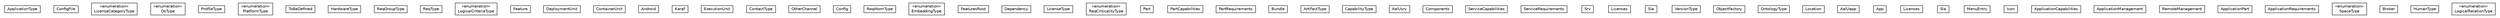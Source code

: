 #!/usr/local/bin/dot
#
# Class diagram 
# Generated by UMLGraph version R5_6-24-gf6e263 (http://www.umlgraph.org/)
#

digraph G {
	edge [fontname="Helvetica",fontsize=10,labelfontname="Helvetica",labelfontsize=10];
	node [fontname="Helvetica",fontsize=10,shape=plaintext];
	nodesep=0.25;
	ranksep=0.5;
	// org.universAAL.ucc.model.usrv.ApplicationType
	c1360555 [label=<<table title="org.universAAL.ucc.model.usrv.ApplicationType" border="0" cellborder="1" cellspacing="0" cellpadding="2" port="p" href="./ApplicationType.html">
		<tr><td><table border="0" cellspacing="0" cellpadding="1">
<tr><td align="center" balign="center"> ApplicationType </td></tr>
		</table></td></tr>
		</table>>, URL="./ApplicationType.html", fontname="Helvetica", fontcolor="black", fontsize=10.0];
	// org.universAAL.ucc.model.usrv.ConfigFile
	c1360556 [label=<<table title="org.universAAL.ucc.model.usrv.ConfigFile" border="0" cellborder="1" cellspacing="0" cellpadding="2" port="p" href="./ConfigFile.html">
		<tr><td><table border="0" cellspacing="0" cellpadding="1">
<tr><td align="center" balign="center"> ConfigFile </td></tr>
		</table></td></tr>
		</table>>, URL="./ConfigFile.html", fontname="Helvetica", fontcolor="black", fontsize=10.0];
	// org.universAAL.ucc.model.usrv.LicenseCategoryType
	c1360557 [label=<<table title="org.universAAL.ucc.model.usrv.LicenseCategoryType" border="0" cellborder="1" cellspacing="0" cellpadding="2" port="p" href="./LicenseCategoryType.html">
		<tr><td><table border="0" cellspacing="0" cellpadding="1">
<tr><td align="center" balign="center"> &#171;enumeration&#187; </td></tr>
<tr><td align="center" balign="center"> LicenseCategoryType </td></tr>
		</table></td></tr>
		</table>>, URL="./LicenseCategoryType.html", fontname="Helvetica", fontcolor="black", fontsize=10.0];
	// org.universAAL.ucc.model.usrv.OsType
	c1360558 [label=<<table title="org.universAAL.ucc.model.usrv.OsType" border="0" cellborder="1" cellspacing="0" cellpadding="2" port="p" href="./OsType.html">
		<tr><td><table border="0" cellspacing="0" cellpadding="1">
<tr><td align="center" balign="center"> &#171;enumeration&#187; </td></tr>
<tr><td align="center" balign="center"> OsType </td></tr>
		</table></td></tr>
		</table>>, URL="./OsType.html", fontname="Helvetica", fontcolor="black", fontsize=10.0];
	// org.universAAL.ucc.model.usrv.ProfileType
	c1360559 [label=<<table title="org.universAAL.ucc.model.usrv.ProfileType" border="0" cellborder="1" cellspacing="0" cellpadding="2" port="p" href="./ProfileType.html">
		<tr><td><table border="0" cellspacing="0" cellpadding="1">
<tr><td align="center" balign="center"> ProfileType </td></tr>
		</table></td></tr>
		</table>>, URL="./ProfileType.html", fontname="Helvetica", fontcolor="black", fontsize=10.0];
	// org.universAAL.ucc.model.usrv.PlatformType
	c1360560 [label=<<table title="org.universAAL.ucc.model.usrv.PlatformType" border="0" cellborder="1" cellspacing="0" cellpadding="2" port="p" href="./PlatformType.html">
		<tr><td><table border="0" cellspacing="0" cellpadding="1">
<tr><td align="center" balign="center"> &#171;enumeration&#187; </td></tr>
<tr><td align="center" balign="center"> PlatformType </td></tr>
		</table></td></tr>
		</table>>, URL="./PlatformType.html", fontname="Helvetica", fontcolor="black", fontsize=10.0];
	// org.universAAL.ucc.model.usrv.ToBeDefined
	c1360561 [label=<<table title="org.universAAL.ucc.model.usrv.ToBeDefined" border="0" cellborder="1" cellspacing="0" cellpadding="2" port="p" href="./ToBeDefined.html">
		<tr><td><table border="0" cellspacing="0" cellpadding="1">
<tr><td align="center" balign="center"> ToBeDefined </td></tr>
		</table></td></tr>
		</table>>, URL="./ToBeDefined.html", fontname="Helvetica", fontcolor="black", fontsize=10.0];
	// org.universAAL.ucc.model.usrv.HardwareType
	c1360562 [label=<<table title="org.universAAL.ucc.model.usrv.HardwareType" border="0" cellborder="1" cellspacing="0" cellpadding="2" port="p" href="./HardwareType.html">
		<tr><td><table border="0" cellspacing="0" cellpadding="1">
<tr><td align="center" balign="center"> HardwareType </td></tr>
		</table></td></tr>
		</table>>, URL="./HardwareType.html", fontname="Helvetica", fontcolor="black", fontsize=10.0];
	// org.universAAL.ucc.model.usrv.ReqGroupType
	c1360563 [label=<<table title="org.universAAL.ucc.model.usrv.ReqGroupType" border="0" cellborder="1" cellspacing="0" cellpadding="2" port="p" href="./ReqGroupType.html">
		<tr><td><table border="0" cellspacing="0" cellpadding="1">
<tr><td align="center" balign="center"> ReqGroupType </td></tr>
		</table></td></tr>
		</table>>, URL="./ReqGroupType.html", fontname="Helvetica", fontcolor="black", fontsize=10.0];
	// org.universAAL.ucc.model.usrv.ReqType
	c1360564 [label=<<table title="org.universAAL.ucc.model.usrv.ReqType" border="0" cellborder="1" cellspacing="0" cellpadding="2" port="p" href="./ReqType.html">
		<tr><td><table border="0" cellspacing="0" cellpadding="1">
<tr><td align="center" balign="center"> ReqType </td></tr>
		</table></td></tr>
		</table>>, URL="./ReqType.html", fontname="Helvetica", fontcolor="black", fontsize=10.0];
	// org.universAAL.ucc.model.usrv.LogicalCriteriaType
	c1360565 [label=<<table title="org.universAAL.ucc.model.usrv.LogicalCriteriaType" border="0" cellborder="1" cellspacing="0" cellpadding="2" port="p" href="./LogicalCriteriaType.html">
		<tr><td><table border="0" cellspacing="0" cellpadding="1">
<tr><td align="center" balign="center"> &#171;enumeration&#187; </td></tr>
<tr><td align="center" balign="center"> LogicalCriteriaType </td></tr>
		</table></td></tr>
		</table>>, URL="./LogicalCriteriaType.html", fontname="Helvetica", fontcolor="black", fontsize=10.0];
	// org.universAAL.ucc.model.usrv.Feature
	c1360566 [label=<<table title="org.universAAL.ucc.model.usrv.Feature" border="0" cellborder="1" cellspacing="0" cellpadding="2" port="p" href="./Feature.html">
		<tr><td><table border="0" cellspacing="0" cellpadding="1">
<tr><td align="center" balign="center"> Feature </td></tr>
		</table></td></tr>
		</table>>, URL="./Feature.html", fontname="Helvetica", fontcolor="black", fontsize=10.0];
	// org.universAAL.ucc.model.usrv.DeploymentUnit
	c1360567 [label=<<table title="org.universAAL.ucc.model.usrv.DeploymentUnit" border="0" cellborder="1" cellspacing="0" cellpadding="2" port="p" href="./DeploymentUnit.html">
		<tr><td><table border="0" cellspacing="0" cellpadding="1">
<tr><td align="center" balign="center"> DeploymentUnit </td></tr>
		</table></td></tr>
		</table>>, URL="./DeploymentUnit.html", fontname="Helvetica", fontcolor="black", fontsize=10.0];
	// org.universAAL.ucc.model.usrv.DeploymentUnit.ContainerUnit
	c1360568 [label=<<table title="org.universAAL.ucc.model.usrv.DeploymentUnit.ContainerUnit" border="0" cellborder="1" cellspacing="0" cellpadding="2" port="p" href="./DeploymentUnit.ContainerUnit.html">
		<tr><td><table border="0" cellspacing="0" cellpadding="1">
<tr><td align="center" balign="center"> ContainerUnit </td></tr>
		</table></td></tr>
		</table>>, URL="./DeploymentUnit.ContainerUnit.html", fontname="Helvetica", fontcolor="black", fontsize=10.0];
	// org.universAAL.ucc.model.usrv.DeploymentUnit.ContainerUnit.Android
	c1360569 [label=<<table title="org.universAAL.ucc.model.usrv.DeploymentUnit.ContainerUnit.Android" border="0" cellborder="1" cellspacing="0" cellpadding="2" port="p" href="./DeploymentUnit.ContainerUnit.Android.html">
		<tr><td><table border="0" cellspacing="0" cellpadding="1">
<tr><td align="center" balign="center"> Android </td></tr>
		</table></td></tr>
		</table>>, URL="./DeploymentUnit.ContainerUnit.Android.html", fontname="Helvetica", fontcolor="black", fontsize=10.0];
	// org.universAAL.ucc.model.usrv.DeploymentUnit.ContainerUnit.Karaf
	c1360570 [label=<<table title="org.universAAL.ucc.model.usrv.DeploymentUnit.ContainerUnit.Karaf" border="0" cellborder="1" cellspacing="0" cellpadding="2" port="p" href="./DeploymentUnit.ContainerUnit.Karaf.html">
		<tr><td><table border="0" cellspacing="0" cellpadding="1">
<tr><td align="center" balign="center"> Karaf </td></tr>
		</table></td></tr>
		</table>>, URL="./DeploymentUnit.ContainerUnit.Karaf.html", fontname="Helvetica", fontcolor="black", fontsize=10.0];
	// org.universAAL.ucc.model.usrv.ExecutionUnit
	c1360571 [label=<<table title="org.universAAL.ucc.model.usrv.ExecutionUnit" border="0" cellborder="1" cellspacing="0" cellpadding="2" port="p" href="./ExecutionUnit.html">
		<tr><td><table border="0" cellspacing="0" cellpadding="1">
<tr><td align="center" balign="center"> ExecutionUnit </td></tr>
		</table></td></tr>
		</table>>, URL="./ExecutionUnit.html", fontname="Helvetica", fontcolor="black", fontsize=10.0];
	// org.universAAL.ucc.model.usrv.ContactType
	c1360572 [label=<<table title="org.universAAL.ucc.model.usrv.ContactType" border="0" cellborder="1" cellspacing="0" cellpadding="2" port="p" href="./ContactType.html">
		<tr><td><table border="0" cellspacing="0" cellpadding="1">
<tr><td align="center" balign="center"> ContactType </td></tr>
		</table></td></tr>
		</table>>, URL="./ContactType.html", fontname="Helvetica", fontcolor="black", fontsize=10.0];
	// org.universAAL.ucc.model.usrv.ContactType.OtherChannel
	c1360573 [label=<<table title="org.universAAL.ucc.model.usrv.ContactType.OtherChannel" border="0" cellborder="1" cellspacing="0" cellpadding="2" port="p" href="./ContactType.OtherChannel.html">
		<tr><td><table border="0" cellspacing="0" cellpadding="1">
<tr><td align="center" balign="center"> OtherChannel </td></tr>
		</table></td></tr>
		</table>>, URL="./ContactType.OtherChannel.html", fontname="Helvetica", fontcolor="black", fontsize=10.0];
	// org.universAAL.ucc.model.usrv.Config
	c1360574 [label=<<table title="org.universAAL.ucc.model.usrv.Config" border="0" cellborder="1" cellspacing="0" cellpadding="2" port="p" href="./Config.html">
		<tr><td><table border="0" cellspacing="0" cellpadding="1">
<tr><td align="center" balign="center"> Config </td></tr>
		</table></td></tr>
		</table>>, URL="./Config.html", fontname="Helvetica", fontcolor="black", fontsize=10.0];
	// org.universAAL.ucc.model.usrv.ReqAtomType
	c1360575 [label=<<table title="org.universAAL.ucc.model.usrv.ReqAtomType" border="0" cellborder="1" cellspacing="0" cellpadding="2" port="p" href="./ReqAtomType.html">
		<tr><td><table border="0" cellspacing="0" cellpadding="1">
<tr><td align="center" balign="center"> ReqAtomType </td></tr>
		</table></td></tr>
		</table>>, URL="./ReqAtomType.html", fontname="Helvetica", fontcolor="black", fontsize=10.0];
	// org.universAAL.ucc.model.usrv.EmbeddingType
	c1360576 [label=<<table title="org.universAAL.ucc.model.usrv.EmbeddingType" border="0" cellborder="1" cellspacing="0" cellpadding="2" port="p" href="./EmbeddingType.html">
		<tr><td><table border="0" cellspacing="0" cellpadding="1">
<tr><td align="center" balign="center"> &#171;enumeration&#187; </td></tr>
<tr><td align="center" balign="center"> EmbeddingType </td></tr>
		</table></td></tr>
		</table>>, URL="./EmbeddingType.html", fontname="Helvetica", fontcolor="black", fontsize=10.0];
	// org.universAAL.ucc.model.usrv.FeaturesRoot
	c1360577 [label=<<table title="org.universAAL.ucc.model.usrv.FeaturesRoot" border="0" cellborder="1" cellspacing="0" cellpadding="2" port="p" href="./FeaturesRoot.html">
		<tr><td><table border="0" cellspacing="0" cellpadding="1">
<tr><td align="center" balign="center"> FeaturesRoot </td></tr>
		</table></td></tr>
		</table>>, URL="./FeaturesRoot.html", fontname="Helvetica", fontcolor="black", fontsize=10.0];
	// org.universAAL.ucc.model.usrv.Dependency
	c1360578 [label=<<table title="org.universAAL.ucc.model.usrv.Dependency" border="0" cellborder="1" cellspacing="0" cellpadding="2" port="p" href="./Dependency.html">
		<tr><td><table border="0" cellspacing="0" cellpadding="1">
<tr><td align="center" balign="center"> Dependency </td></tr>
		</table></td></tr>
		</table>>, URL="./Dependency.html", fontname="Helvetica", fontcolor="black", fontsize=10.0];
	// org.universAAL.ucc.model.usrv.LicenseType
	c1360579 [label=<<table title="org.universAAL.ucc.model.usrv.LicenseType" border="0" cellborder="1" cellspacing="0" cellpadding="2" port="p" href="./LicenseType.html">
		<tr><td><table border="0" cellspacing="0" cellpadding="1">
<tr><td align="center" balign="center"> LicenseType </td></tr>
		</table></td></tr>
		</table>>, URL="./LicenseType.html", fontname="Helvetica", fontcolor="black", fontsize=10.0];
	// org.universAAL.ucc.model.usrv.ReqCriticalityType
	c1360580 [label=<<table title="org.universAAL.ucc.model.usrv.ReqCriticalityType" border="0" cellborder="1" cellspacing="0" cellpadding="2" port="p" href="./ReqCriticalityType.html">
		<tr><td><table border="0" cellspacing="0" cellpadding="1">
<tr><td align="center" balign="center"> &#171;enumeration&#187; </td></tr>
<tr><td align="center" balign="center"> ReqCriticalityType </td></tr>
		</table></td></tr>
		</table>>, URL="./ReqCriticalityType.html", fontname="Helvetica", fontcolor="black", fontsize=10.0];
	// org.universAAL.ucc.model.usrv.Part
	c1360581 [label=<<table title="org.universAAL.ucc.model.usrv.Part" border="0" cellborder="1" cellspacing="0" cellpadding="2" port="p" href="./Part.html">
		<tr><td><table border="0" cellspacing="0" cellpadding="1">
<tr><td align="center" balign="center"> Part </td></tr>
		</table></td></tr>
		</table>>, URL="./Part.html", fontname="Helvetica", fontcolor="black", fontsize=10.0];
	// org.universAAL.ucc.model.usrv.Part.PartCapabilities
	c1360582 [label=<<table title="org.universAAL.ucc.model.usrv.Part.PartCapabilities" border="0" cellborder="1" cellspacing="0" cellpadding="2" port="p" href="./Part.PartCapabilities.html">
		<tr><td><table border="0" cellspacing="0" cellpadding="1">
<tr><td align="center" balign="center"> PartCapabilities </td></tr>
		</table></td></tr>
		</table>>, URL="./Part.PartCapabilities.html", fontname="Helvetica", fontcolor="black", fontsize=10.0];
	// org.universAAL.ucc.model.usrv.Part.PartRequirements
	c1360583 [label=<<table title="org.universAAL.ucc.model.usrv.Part.PartRequirements" border="0" cellborder="1" cellspacing="0" cellpadding="2" port="p" href="./Part.PartRequirements.html">
		<tr><td><table border="0" cellspacing="0" cellpadding="1">
<tr><td align="center" balign="center"> PartRequirements </td></tr>
		</table></td></tr>
		</table>>, URL="./Part.PartRequirements.html", fontname="Helvetica", fontcolor="black", fontsize=10.0];
	// org.universAAL.ucc.model.usrv.Bundle
	c1360584 [label=<<table title="org.universAAL.ucc.model.usrv.Bundle" border="0" cellborder="1" cellspacing="0" cellpadding="2" port="p" href="./Bundle.html">
		<tr><td><table border="0" cellspacing="0" cellpadding="1">
<tr><td align="center" balign="center"> Bundle </td></tr>
		</table></td></tr>
		</table>>, URL="./Bundle.html", fontname="Helvetica", fontcolor="black", fontsize=10.0];
	// org.universAAL.ucc.model.usrv.ArtifactType
	c1360585 [label=<<table title="org.universAAL.ucc.model.usrv.ArtifactType" border="0" cellborder="1" cellspacing="0" cellpadding="2" port="p" href="./ArtifactType.html">
		<tr><td><table border="0" cellspacing="0" cellpadding="1">
<tr><td align="center" balign="center"> ArtifactType </td></tr>
		</table></td></tr>
		</table>>, URL="./ArtifactType.html", fontname="Helvetica", fontcolor="black", fontsize=10.0];
	// org.universAAL.ucc.model.usrv.CapabilityType
	c1360586 [label=<<table title="org.universAAL.ucc.model.usrv.CapabilityType" border="0" cellborder="1" cellspacing="0" cellpadding="2" port="p" href="./CapabilityType.html">
		<tr><td><table border="0" cellspacing="0" cellpadding="1">
<tr><td align="center" balign="center"> CapabilityType </td></tr>
		</table></td></tr>
		</table>>, URL="./CapabilityType.html", fontname="Helvetica", fontcolor="black", fontsize=10.0];
	// org.universAAL.ucc.model.usrv.AalUsrv
	c1360587 [label=<<table title="org.universAAL.ucc.model.usrv.AalUsrv" border="0" cellborder="1" cellspacing="0" cellpadding="2" port="p" href="./AalUsrv.html">
		<tr><td><table border="0" cellspacing="0" cellpadding="1">
<tr><td align="center" balign="center"> AalUsrv </td></tr>
		</table></td></tr>
		</table>>, URL="./AalUsrv.html", fontname="Helvetica", fontcolor="black", fontsize=10.0];
	// org.universAAL.ucc.model.usrv.AalUsrv.Components
	c1360588 [label=<<table title="org.universAAL.ucc.model.usrv.AalUsrv.Components" border="0" cellborder="1" cellspacing="0" cellpadding="2" port="p" href="./AalUsrv.Components.html">
		<tr><td><table border="0" cellspacing="0" cellpadding="1">
<tr><td align="center" balign="center"> Components </td></tr>
		</table></td></tr>
		</table>>, URL="./AalUsrv.Components.html", fontname="Helvetica", fontcolor="black", fontsize=10.0];
	// org.universAAL.ucc.model.usrv.AalUsrv.ServiceCapabilities
	c1360589 [label=<<table title="org.universAAL.ucc.model.usrv.AalUsrv.ServiceCapabilities" border="0" cellborder="1" cellspacing="0" cellpadding="2" port="p" href="./AalUsrv.ServiceCapabilities.html">
		<tr><td><table border="0" cellspacing="0" cellpadding="1">
<tr><td align="center" balign="center"> ServiceCapabilities </td></tr>
		</table></td></tr>
		</table>>, URL="./AalUsrv.ServiceCapabilities.html", fontname="Helvetica", fontcolor="black", fontsize=10.0];
	// org.universAAL.ucc.model.usrv.AalUsrv.ServiceRequirements
	c1360590 [label=<<table title="org.universAAL.ucc.model.usrv.AalUsrv.ServiceRequirements" border="0" cellborder="1" cellspacing="0" cellpadding="2" port="p" href="./AalUsrv.ServiceRequirements.html">
		<tr><td><table border="0" cellspacing="0" cellpadding="1">
<tr><td align="center" balign="center"> ServiceRequirements </td></tr>
		</table></td></tr>
		</table>>, URL="./AalUsrv.ServiceRequirements.html", fontname="Helvetica", fontcolor="black", fontsize=10.0];
	// org.universAAL.ucc.model.usrv.AalUsrv.Srv
	c1360591 [label=<<table title="org.universAAL.ucc.model.usrv.AalUsrv.Srv" border="0" cellborder="1" cellspacing="0" cellpadding="2" port="p" href="./AalUsrv.Srv.html">
		<tr><td><table border="0" cellspacing="0" cellpadding="1">
<tr><td align="center" balign="center"> Srv </td></tr>
		</table></td></tr>
		</table>>, URL="./AalUsrv.Srv.html", fontname="Helvetica", fontcolor="black", fontsize=10.0];
	// org.universAAL.ucc.model.usrv.AalUsrv.Srv.Licenses
	c1360592 [label=<<table title="org.universAAL.ucc.model.usrv.AalUsrv.Srv.Licenses" border="0" cellborder="1" cellspacing="0" cellpadding="2" port="p" href="./AalUsrv.Srv.Licenses.html">
		<tr><td><table border="0" cellspacing="0" cellpadding="1">
<tr><td align="center" balign="center"> Licenses </td></tr>
		</table></td></tr>
		</table>>, URL="./AalUsrv.Srv.Licenses.html", fontname="Helvetica", fontcolor="black", fontsize=10.0];
	// org.universAAL.ucc.model.usrv.AalUsrv.Srv.Licenses.Sla
	c1360593 [label=<<table title="org.universAAL.ucc.model.usrv.AalUsrv.Srv.Licenses.Sla" border="0" cellborder="1" cellspacing="0" cellpadding="2" port="p" href="./AalUsrv.Srv.Licenses.Sla.html">
		<tr><td><table border="0" cellspacing="0" cellpadding="1">
<tr><td align="center" balign="center"> Sla </td></tr>
		</table></td></tr>
		</table>>, URL="./AalUsrv.Srv.Licenses.Sla.html", fontname="Helvetica", fontcolor="black", fontsize=10.0];
	// org.universAAL.ucc.model.usrv.VersionType
	c1360594 [label=<<table title="org.universAAL.ucc.model.usrv.VersionType" border="0" cellborder="1" cellspacing="0" cellpadding="2" port="p" href="./VersionType.html">
		<tr><td><table border="0" cellspacing="0" cellpadding="1">
<tr><td align="center" balign="center"> VersionType </td></tr>
		</table></td></tr>
		</table>>, URL="./VersionType.html", fontname="Helvetica", fontcolor="black", fontsize=10.0];
	// org.universAAL.ucc.model.usrv.ObjectFactory
	c1360595 [label=<<table title="org.universAAL.ucc.model.usrv.ObjectFactory" border="0" cellborder="1" cellspacing="0" cellpadding="2" port="p" href="./ObjectFactory.html">
		<tr><td><table border="0" cellspacing="0" cellpadding="1">
<tr><td align="center" balign="center"> ObjectFactory </td></tr>
		</table></td></tr>
		</table>>, URL="./ObjectFactory.html", fontname="Helvetica", fontcolor="black", fontsize=10.0];
	// org.universAAL.ucc.model.usrv.OntologyType
	c1360596 [label=<<table title="org.universAAL.ucc.model.usrv.OntologyType" border="0" cellborder="1" cellspacing="0" cellpadding="2" port="p" href="./OntologyType.html">
		<tr><td><table border="0" cellspacing="0" cellpadding="1">
<tr><td align="center" balign="center"> OntologyType </td></tr>
		</table></td></tr>
		</table>>, URL="./OntologyType.html", fontname="Helvetica", fontcolor="black", fontsize=10.0];
	// org.universAAL.ucc.model.usrv.OntologyType.Location
	c1360597 [label=<<table title="org.universAAL.ucc.model.usrv.OntologyType.Location" border="0" cellborder="1" cellspacing="0" cellpadding="2" port="p" href="./OntologyType.Location.html">
		<tr><td><table border="0" cellspacing="0" cellpadding="1">
<tr><td align="center" balign="center"> Location </td></tr>
		</table></td></tr>
		</table>>, URL="./OntologyType.Location.html", fontname="Helvetica", fontcolor="black", fontsize=10.0];
	// org.universAAL.ucc.model.usrv.AalUapp
	c1360598 [label=<<table title="org.universAAL.ucc.model.usrv.AalUapp" border="0" cellborder="1" cellspacing="0" cellpadding="2" port="p" href="./AalUapp.html">
		<tr><td><table border="0" cellspacing="0" cellpadding="1">
<tr><td align="center" balign="center"> AalUapp </td></tr>
		</table></td></tr>
		</table>>, URL="./AalUapp.html", fontname="Helvetica", fontcolor="black", fontsize=10.0];
	// org.universAAL.ucc.model.usrv.AalUapp.App
	c1360599 [label=<<table title="org.universAAL.ucc.model.usrv.AalUapp.App" border="0" cellborder="1" cellspacing="0" cellpadding="2" port="p" href="./AalUapp.App.html">
		<tr><td><table border="0" cellspacing="0" cellpadding="1">
<tr><td align="center" balign="center"> App </td></tr>
		</table></td></tr>
		</table>>, URL="./AalUapp.App.html", fontname="Helvetica", fontcolor="black", fontsize=10.0];
	// org.universAAL.ucc.model.usrv.AalUapp.App.Licenses
	c1360600 [label=<<table title="org.universAAL.ucc.model.usrv.AalUapp.App.Licenses" border="0" cellborder="1" cellspacing="0" cellpadding="2" port="p" href="./AalUapp.App.Licenses.html">
		<tr><td><table border="0" cellspacing="0" cellpadding="1">
<tr><td align="center" balign="center"> Licenses </td></tr>
		</table></td></tr>
		</table>>, URL="./AalUapp.App.Licenses.html", fontname="Helvetica", fontcolor="black", fontsize=10.0];
	// org.universAAL.ucc.model.usrv.AalUapp.App.Licenses.Sla
	c1360601 [label=<<table title="org.universAAL.ucc.model.usrv.AalUapp.App.Licenses.Sla" border="0" cellborder="1" cellspacing="0" cellpadding="2" port="p" href="./AalUapp.App.Licenses.Sla.html">
		<tr><td><table border="0" cellspacing="0" cellpadding="1">
<tr><td align="center" balign="center"> Sla </td></tr>
		</table></td></tr>
		</table>>, URL="./AalUapp.App.Licenses.Sla.html", fontname="Helvetica", fontcolor="black", fontsize=10.0];
	// org.universAAL.ucc.model.usrv.AalUapp.App.MenuEntry
	c1360602 [label=<<table title="org.universAAL.ucc.model.usrv.AalUapp.App.MenuEntry" border="0" cellborder="1" cellspacing="0" cellpadding="2" port="p" href="./AalUapp.App.MenuEntry.html">
		<tr><td><table border="0" cellspacing="0" cellpadding="1">
<tr><td align="center" balign="center"> MenuEntry </td></tr>
		</table></td></tr>
		</table>>, URL="./AalUapp.App.MenuEntry.html", fontname="Helvetica", fontcolor="black", fontsize=10.0];
	// org.universAAL.ucc.model.usrv.AalUapp.App.MenuEntry.Icon
	c1360603 [label=<<table title="org.universAAL.ucc.model.usrv.AalUapp.App.MenuEntry.Icon" border="0" cellborder="1" cellspacing="0" cellpadding="2" port="p" href="./AalUapp.App.MenuEntry.Icon.html">
		<tr><td><table border="0" cellspacing="0" cellpadding="1">
<tr><td align="center" balign="center"> Icon </td></tr>
		</table></td></tr>
		</table>>, URL="./AalUapp.App.MenuEntry.Icon.html", fontname="Helvetica", fontcolor="black", fontsize=10.0];
	// org.universAAL.ucc.model.usrv.AalUapp.ApplicationCapabilities
	c1360604 [label=<<table title="org.universAAL.ucc.model.usrv.AalUapp.ApplicationCapabilities" border="0" cellborder="1" cellspacing="0" cellpadding="2" port="p" href="./AalUapp.ApplicationCapabilities.html">
		<tr><td><table border="0" cellspacing="0" cellpadding="1">
<tr><td align="center" balign="center"> ApplicationCapabilities </td></tr>
		</table></td></tr>
		</table>>, URL="./AalUapp.ApplicationCapabilities.html", fontname="Helvetica", fontcolor="black", fontsize=10.0];
	// org.universAAL.ucc.model.usrv.AalUapp.ApplicationManagement
	c1360605 [label=<<table title="org.universAAL.ucc.model.usrv.AalUapp.ApplicationManagement" border="0" cellborder="1" cellspacing="0" cellpadding="2" port="p" href="./AalUapp.ApplicationManagement.html">
		<tr><td><table border="0" cellspacing="0" cellpadding="1">
<tr><td align="center" balign="center"> ApplicationManagement </td></tr>
		</table></td></tr>
		</table>>, URL="./AalUapp.ApplicationManagement.html", fontname="Helvetica", fontcolor="black", fontsize=10.0];
	// org.universAAL.ucc.model.usrv.AalUapp.ApplicationManagement.RemoteManagement
	c1360606 [label=<<table title="org.universAAL.ucc.model.usrv.AalUapp.ApplicationManagement.RemoteManagement" border="0" cellborder="1" cellspacing="0" cellpadding="2" port="p" href="./AalUapp.ApplicationManagement.RemoteManagement.html">
		<tr><td><table border="0" cellspacing="0" cellpadding="1">
<tr><td align="center" balign="center"> RemoteManagement </td></tr>
		</table></td></tr>
		</table>>, URL="./AalUapp.ApplicationManagement.RemoteManagement.html", fontname="Helvetica", fontcolor="black", fontsize=10.0];
	// org.universAAL.ucc.model.usrv.AalUapp.ApplicationPart
	c1360607 [label=<<table title="org.universAAL.ucc.model.usrv.AalUapp.ApplicationPart" border="0" cellborder="1" cellspacing="0" cellpadding="2" port="p" href="./AalUapp.ApplicationPart.html">
		<tr><td><table border="0" cellspacing="0" cellpadding="1">
<tr><td align="center" balign="center"> ApplicationPart </td></tr>
		</table></td></tr>
		</table>>, URL="./AalUapp.ApplicationPart.html", fontname="Helvetica", fontcolor="black", fontsize=10.0];
	// org.universAAL.ucc.model.usrv.AalUapp.ApplicationRequirements
	c1360608 [label=<<table title="org.universAAL.ucc.model.usrv.AalUapp.ApplicationRequirements" border="0" cellborder="1" cellspacing="0" cellpadding="2" port="p" href="./AalUapp.ApplicationRequirements.html">
		<tr><td><table border="0" cellspacing="0" cellpadding="1">
<tr><td align="center" balign="center"> ApplicationRequirements </td></tr>
		</table></td></tr>
		</table>>, URL="./AalUapp.ApplicationRequirements.html", fontname="Helvetica", fontcolor="black", fontsize=10.0];
	// org.universAAL.ucc.model.usrv.SpaceType
	c1360609 [label=<<table title="org.universAAL.ucc.model.usrv.SpaceType" border="0" cellborder="1" cellspacing="0" cellpadding="2" port="p" href="./SpaceType.html">
		<tr><td><table border="0" cellspacing="0" cellpadding="1">
<tr><td align="center" balign="center"> &#171;enumeration&#187; </td></tr>
<tr><td align="center" balign="center"> SpaceType </td></tr>
		</table></td></tr>
		</table>>, URL="./SpaceType.html", fontname="Helvetica", fontcolor="black", fontsize=10.0];
	// org.universAAL.ucc.model.usrv.Broker
	c1360610 [label=<<table title="org.universAAL.ucc.model.usrv.Broker" border="0" cellborder="1" cellspacing="0" cellpadding="2" port="p" href="./Broker.html">
		<tr><td><table border="0" cellspacing="0" cellpadding="1">
<tr><td align="center" balign="center"> Broker </td></tr>
		</table></td></tr>
		</table>>, URL="./Broker.html", fontname="Helvetica", fontcolor="black", fontsize=10.0];
	// org.universAAL.ucc.model.usrv.HumanType
	c1360611 [label=<<table title="org.universAAL.ucc.model.usrv.HumanType" border="0" cellborder="1" cellspacing="0" cellpadding="2" port="p" href="./HumanType.html">
		<tr><td><table border="0" cellspacing="0" cellpadding="1">
<tr><td align="center" balign="center"> HumanType </td></tr>
		</table></td></tr>
		</table>>, URL="./HumanType.html", fontname="Helvetica", fontcolor="black", fontsize=10.0];
	// org.universAAL.ucc.model.usrv.LogicalRelationType
	c1360612 [label=<<table title="org.universAAL.ucc.model.usrv.LogicalRelationType" border="0" cellborder="1" cellspacing="0" cellpadding="2" port="p" href="./LogicalRelationType.html">
		<tr><td><table border="0" cellspacing="0" cellpadding="1">
<tr><td align="center" balign="center"> &#171;enumeration&#187; </td></tr>
<tr><td align="center" balign="center"> LogicalRelationType </td></tr>
		</table></td></tr>
		</table>>, URL="./LogicalRelationType.html", fontname="Helvetica", fontcolor="black", fontsize=10.0];
}

